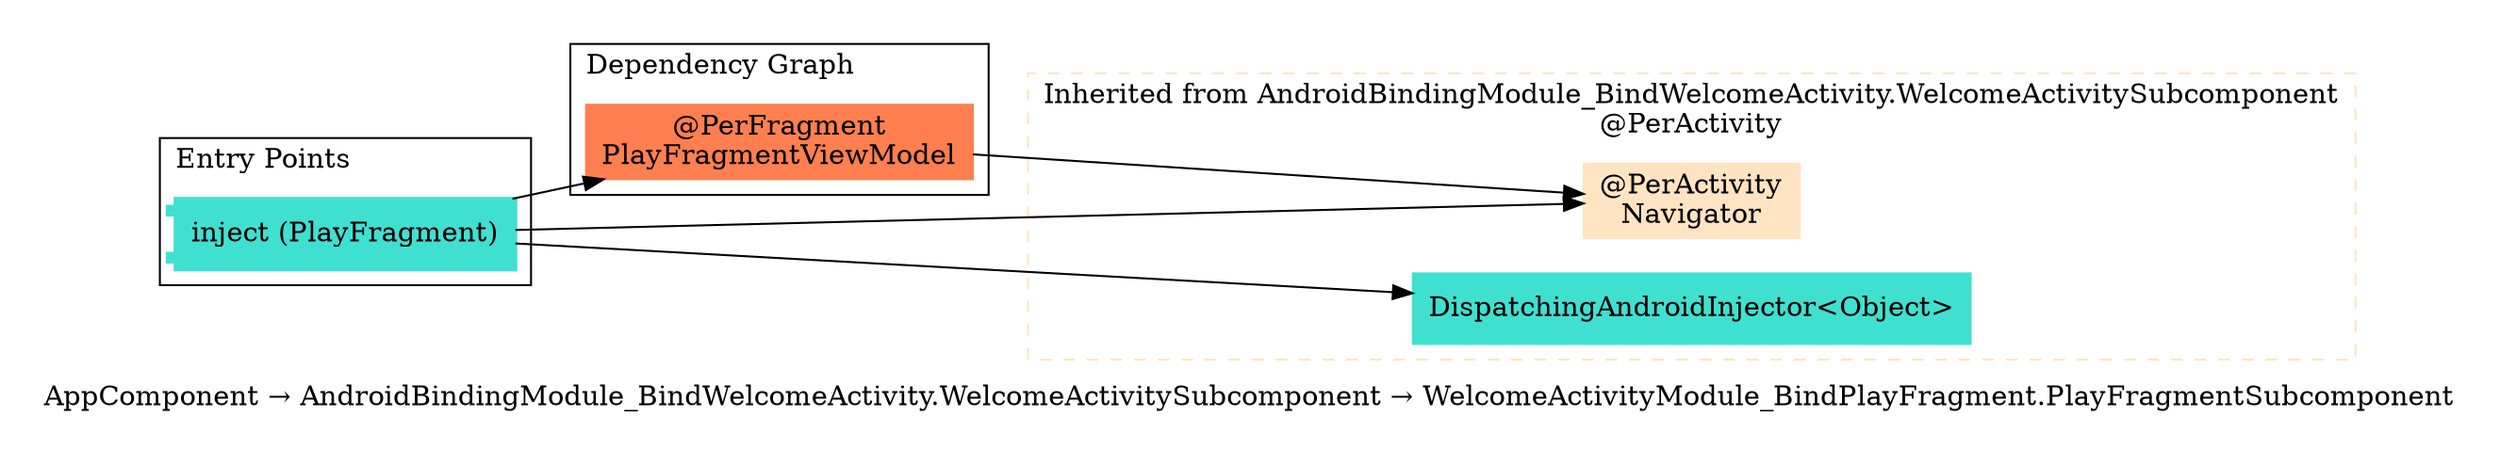 digraph "org.owntracks.android.injection.components.AppComponent → org.owntracks.android.injection.modules.AndroidBindingModule_BindWelcomeActivity.WelcomeActivitySubcomponent → org.owntracks.android.ui.welcome.WelcomeActivityModule_BindPlayFragment.PlayFragmentSubcomponent" {
  graph [rankdir="LR", labeljust="l", label="AppComponent → AndroidBindingModule_BindWelcomeActivity.WelcomeActivitySubcomponent → WelcomeActivityModule_BindPlayFragment.PlayFragmentSubcomponent", pad="0.2", compound="true"]
  node [shape="rectangle", style="filled", color="turquoise"]
  subgraph "cluster_Entry Points" {
    graph [labeljust="l", label="Entry Points"]
    node [shape="component", penwidth="2"]
    "d98502b5-1eb7-4473-9cc3-7f46234082a8" [label="inject (PlayFragment)", color="turquoise", shape="component"]
  }
  subgraph "cluster_Dependency Graph" {
    graph [labeljust="l", label="Dependency Graph"]
    "74168ee3-68df-4e0d-bd77-1263ddd16238" [label="@PerFragment\nPlayFragmentViewModel", color="coral"]
  }
  subgraph "cluster_Subcomponents" {
    graph [labeljust="l", shape="folder", label="Subcomponents"]
  }
  subgraph "cluster_AppComponent → AndroidBindingModule_BindWelcomeActivity.WelcomeActivitySubcomponent" {
    graph [labeljust="c", label="Inherited from AndroidBindingModule_BindWelcomeActivity.WelcomeActivitySubcomponent\n@PerActivity", style="dashed", href="org.owntracks.android.injection.modules.AndroidBindingModule_BindWelcomeActivity.WelcomeActivitySubcomponent.svg", color="bisque"]
    "c9fdfc2c-9650-422f-ad22-985d52803b33" [label="DispatchingAndroidInjector<Object>", color="turquoise"]
    "b44a8064-91f1-4deb-97b3-f722c9afccbe" [label="@PerActivity\nNavigator", color="bisque"]
    "b44a8064-91f1-4deb-97b3-f722c9afccbe" [label="@PerActivity\nNavigator", color="bisque"]
  }
  subgraph "cluster_AppComponent → AndroidBindingModule_BindWelcomeActivity.WelcomeActivitySubcomponent → WelcomeActivityModule_BindPlayFragment.PlayFragmentSubcomponent" {
    graph [labeljust="c", label="Inherited from WelcomeActivityModule_BindPlayFragment.PlayFragmentSubcomponent\n@PerFragment", style="dashed", href="org.owntracks.android.ui.welcome.WelcomeActivityModule_BindPlayFragment.PlayFragmentSubcomponent.svg", color="coral"]
    "74168ee3-68df-4e0d-bd77-1263ddd16238" [label="@PerFragment\nPlayFragmentViewModel", color="coral"]
  }
  "d98502b5-1eb7-4473-9cc3-7f46234082a8" -> "b44a8064-91f1-4deb-97b3-f722c9afccbe"
  "d98502b5-1eb7-4473-9cc3-7f46234082a8" -> "74168ee3-68df-4e0d-bd77-1263ddd16238"
  "d98502b5-1eb7-4473-9cc3-7f46234082a8" -> "c9fdfc2c-9650-422f-ad22-985d52803b33"
  "74168ee3-68df-4e0d-bd77-1263ddd16238" -> "b44a8064-91f1-4deb-97b3-f722c9afccbe"
}
